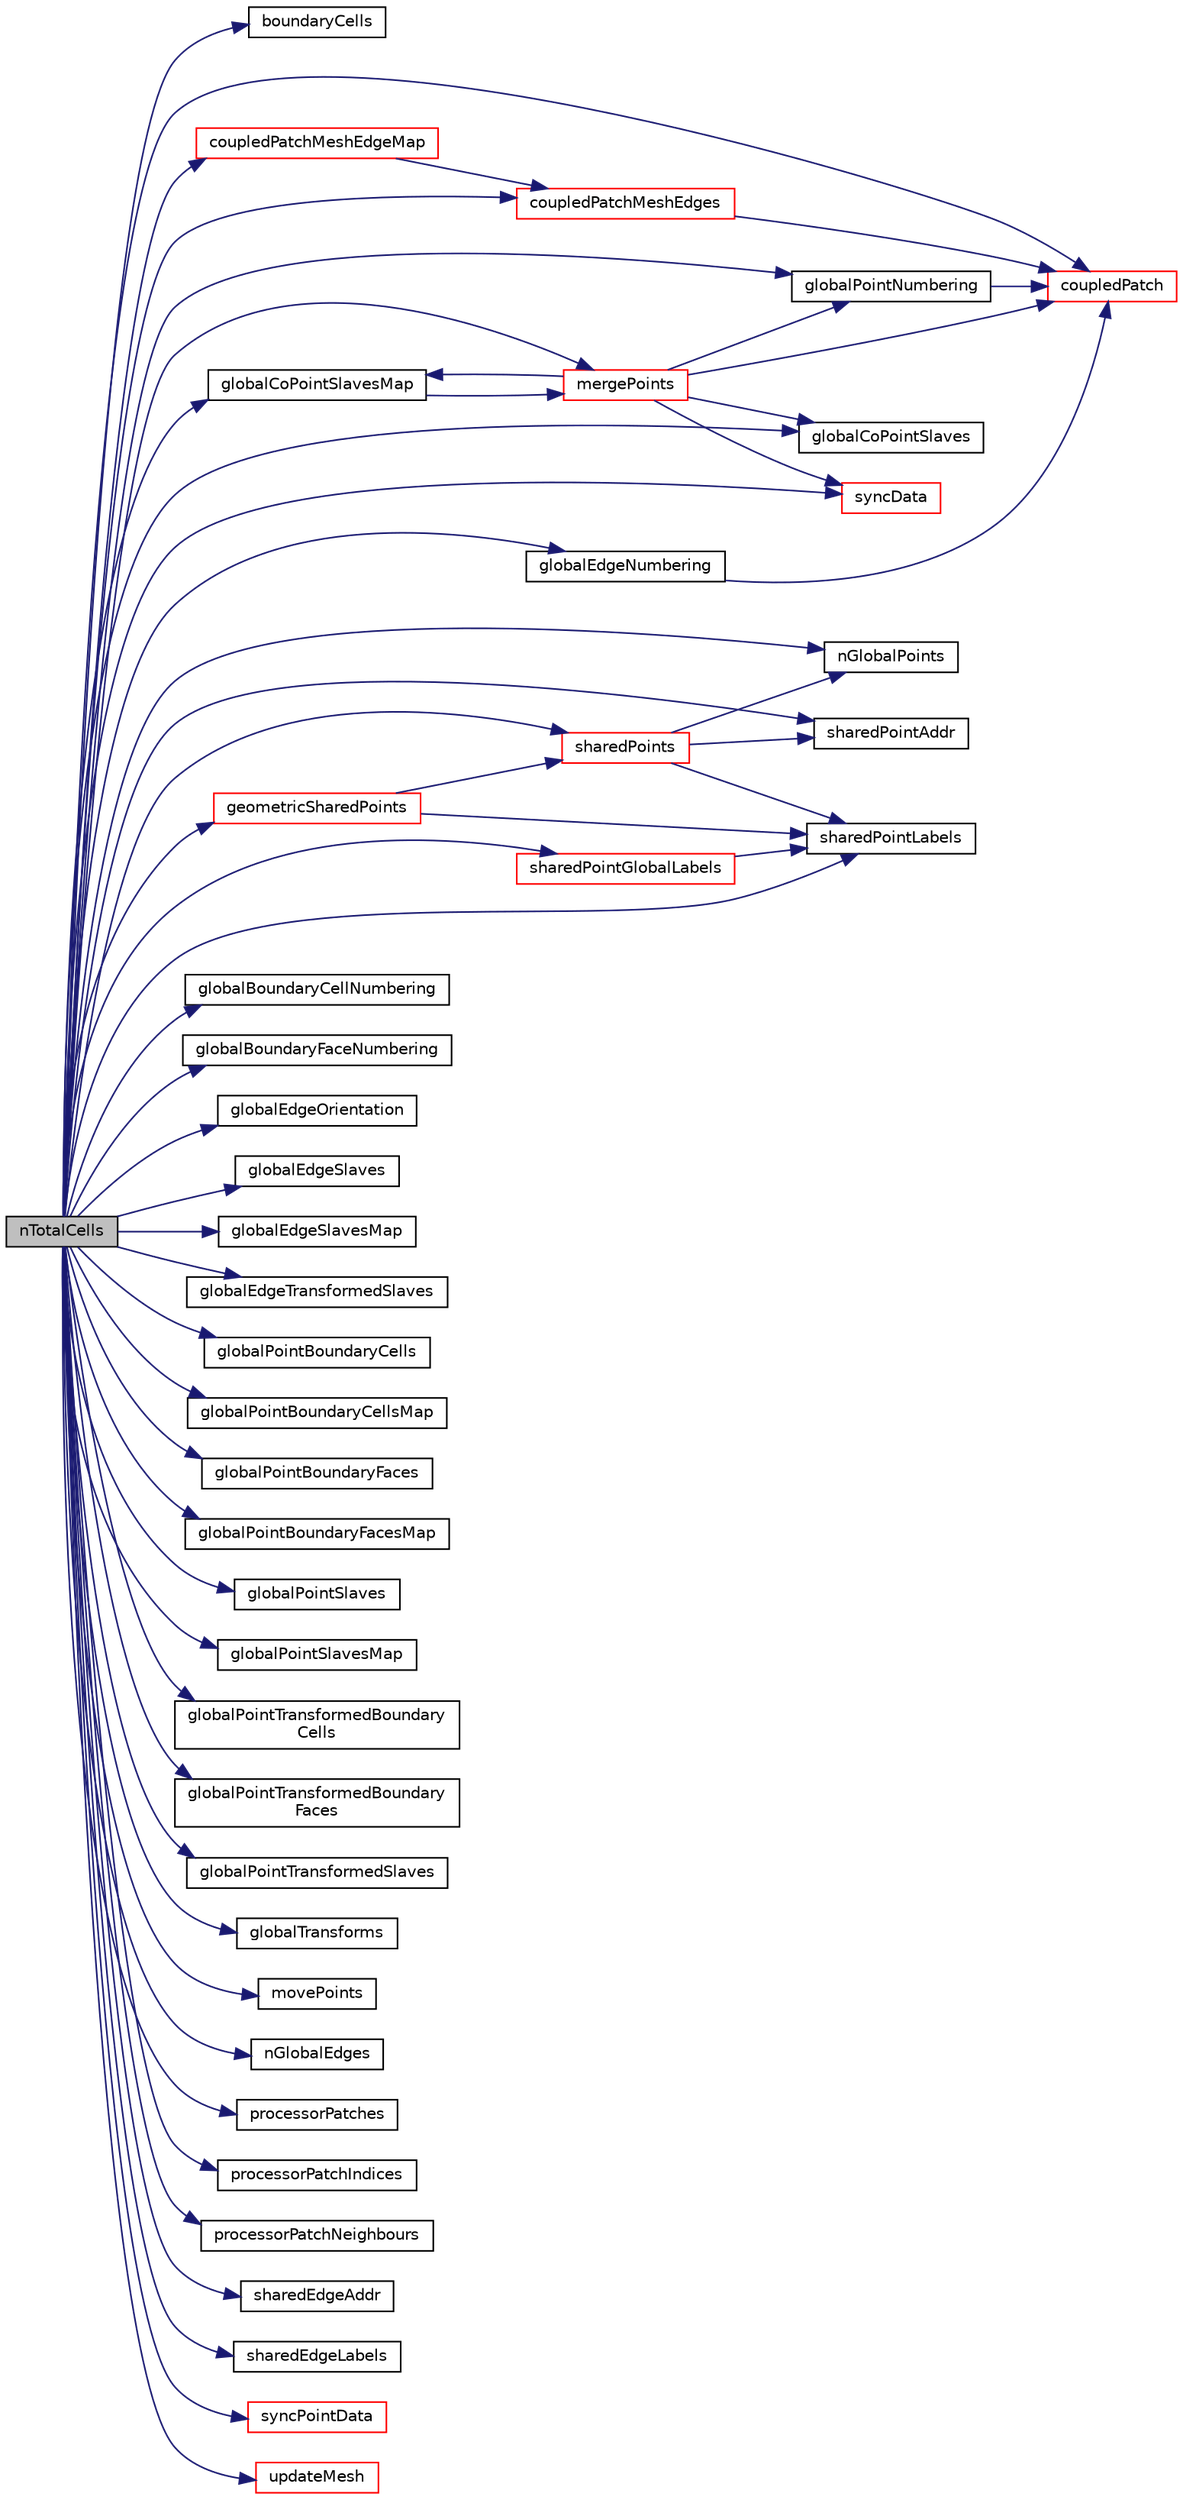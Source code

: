 digraph "nTotalCells"
{
  bgcolor="transparent";
  edge [fontname="Helvetica",fontsize="10",labelfontname="Helvetica",labelfontsize="10"];
  node [fontname="Helvetica",fontsize="10",shape=record];
  rankdir="LR";
  Node1 [label="nTotalCells",height=0.2,width=0.4,color="black", fillcolor="grey75", style="filled", fontcolor="black"];
  Node1 -> Node2 [color="midnightblue",fontsize="10",style="solid",fontname="Helvetica"];
  Node2 [label="boundaryCells",height=0.2,width=0.4,color="black",URL="$a00949.html#abd89d808383f6e1c648e7098db5ac58c",tooltip="From boundary cell to mesh cell. "];
  Node1 -> Node3 [color="midnightblue",fontsize="10",style="solid",fontname="Helvetica"];
  Node3 [label="coupledPatch",height=0.2,width=0.4,color="red",URL="$a00949.html#afbcae5ee9ab7ebe172d3809f611d745d",tooltip="Return patch of all coupled faces. "];
  Node1 -> Node4 [color="midnightblue",fontsize="10",style="solid",fontname="Helvetica"];
  Node4 [label="coupledPatchMeshEdgeMap",height=0.2,width=0.4,color="red",URL="$a00949.html#a68fe01255a021a4fae072146a6274076",tooltip="Return map from mesh edges to coupledPatch edges. "];
  Node4 -> Node5 [color="midnightblue",fontsize="10",style="solid",fontname="Helvetica"];
  Node5 [label="coupledPatchMeshEdges",height=0.2,width=0.4,color="red",URL="$a00949.html#a206c91a48fcb2446ebdd2216f199441f",tooltip="Return map from coupledPatch edges to mesh edges. "];
  Node5 -> Node3 [color="midnightblue",fontsize="10",style="solid",fontname="Helvetica"];
  Node1 -> Node5 [color="midnightblue",fontsize="10",style="solid",fontname="Helvetica"];
  Node1 -> Node6 [color="midnightblue",fontsize="10",style="solid",fontname="Helvetica"];
  Node6 [label="geometricSharedPoints",height=0.2,width=0.4,color="red",URL="$a00949.html#a9514865a59c04a319922b8f49a151ba7",tooltip="Like sharedPoints but keeps cyclic points separate. "];
  Node6 -> Node7 [color="midnightblue",fontsize="10",style="solid",fontname="Helvetica"];
  Node7 [label="sharedPoints",height=0.2,width=0.4,color="red",URL="$a00949.html#a69b81b4b8c33b94c94440bc3d7dc3e88",tooltip="Collect coordinates of shared points on all processors. "];
  Node7 -> Node8 [color="midnightblue",fontsize="10",style="solid",fontname="Helvetica"];
  Node8 [label="nGlobalPoints",height=0.2,width=0.4,color="black",URL="$a00949.html#a36192734fad53b19cb1ee41fb3deb998",tooltip="Return number of globally shared points. "];
  Node7 -> Node9 [color="midnightblue",fontsize="10",style="solid",fontname="Helvetica"];
  Node9 [label="sharedPointAddr",height=0.2,width=0.4,color="black",URL="$a00949.html#a0bc2673d6545cbfc0c558590a8a0cb8f",tooltip="Return addressing into the complete globally shared points. "];
  Node7 -> Node10 [color="midnightblue",fontsize="10",style="solid",fontname="Helvetica"];
  Node10 [label="sharedPointLabels",height=0.2,width=0.4,color="black",URL="$a00949.html#af40f098f2f1db79c818d0ba6b7a1fd42",tooltip="Return indices of local points that are globally shared. "];
  Node6 -> Node10 [color="midnightblue",fontsize="10",style="solid",fontname="Helvetica"];
  Node1 -> Node11 [color="midnightblue",fontsize="10",style="solid",fontname="Helvetica"];
  Node11 [label="globalBoundaryCellNumbering",height=0.2,width=0.4,color="black",URL="$a00949.html#afd21aa8d0d3c07d17271c7ae29982692",tooltip="Numbering of boundary cells is according to boundaryCells() "];
  Node1 -> Node12 [color="midnightblue",fontsize="10",style="solid",fontname="Helvetica"];
  Node12 [label="globalBoundaryFaceNumbering",height=0.2,width=0.4,color="black",URL="$a00949.html#a65cb0910fd37597865619cf548843aa0",tooltip="Numbering of boundary faces is face-mesh.nInternalFaces() "];
  Node1 -> Node13 [color="midnightblue",fontsize="10",style="solid",fontname="Helvetica"];
  Node13 [label="globalCoPointSlaves",height=0.2,width=0.4,color="black",URL="$a00949.html#a1fcda682b7be60ff6140dbc752924d7c"];
  Node1 -> Node14 [color="midnightblue",fontsize="10",style="solid",fontname="Helvetica"];
  Node14 [label="globalCoPointSlavesMap",height=0.2,width=0.4,color="black",URL="$a00949.html#ab52285621ca75e00b03f68a0a65c16bc"];
  Node14 -> Node15 [color="midnightblue",fontsize="10",style="solid",fontname="Helvetica"];
  Node15 [label="mergePoints",height=0.2,width=0.4,color="red",URL="$a00949.html#a88daf4a4726e5a4a41e77ec8827e8fb2",tooltip="Helper for merging (collocated!) mesh point data. "];
  Node15 -> Node3 [color="midnightblue",fontsize="10",style="solid",fontname="Helvetica"];
  Node15 -> Node16 [color="midnightblue",fontsize="10",style="solid",fontname="Helvetica"];
  Node16 [label="globalPointNumbering",height=0.2,width=0.4,color="black",URL="$a00949.html#a76ea4aeaea723e10a265a12de1b4e076",tooltip="Numbering of coupled points is according to coupledPatch. "];
  Node16 -> Node3 [color="midnightblue",fontsize="10",style="solid",fontname="Helvetica"];
  Node15 -> Node13 [color="midnightblue",fontsize="10",style="solid",fontname="Helvetica"];
  Node15 -> Node14 [color="midnightblue",fontsize="10",style="solid",fontname="Helvetica"];
  Node15 -> Node17 [color="midnightblue",fontsize="10",style="solid",fontname="Helvetica"];
  Node17 [label="syncData",height=0.2,width=0.4,color="red",URL="$a00949.html#a81fffc5ec4bfe50dd3ba0a3ca38ee2f1",tooltip="Helper: synchronise data with transforms. "];
  Node1 -> Node18 [color="midnightblue",fontsize="10",style="solid",fontname="Helvetica"];
  Node18 [label="globalEdgeNumbering",height=0.2,width=0.4,color="black",URL="$a00949.html#a685585d59e2be0b937728ac25e561b93"];
  Node18 -> Node3 [color="midnightblue",fontsize="10",style="solid",fontname="Helvetica"];
  Node1 -> Node19 [color="midnightblue",fontsize="10",style="solid",fontname="Helvetica"];
  Node19 [label="globalEdgeOrientation",height=0.2,width=0.4,color="black",URL="$a00949.html#a1298fc60d23950e76ee3a2b73874e1c8",tooltip="Is my edge same orientation as master edge. "];
  Node1 -> Node20 [color="midnightblue",fontsize="10",style="solid",fontname="Helvetica"];
  Node20 [label="globalEdgeSlaves",height=0.2,width=0.4,color="black",URL="$a00949.html#a2fe434058aaa65022a8f6784f9c20cfa"];
  Node1 -> Node21 [color="midnightblue",fontsize="10",style="solid",fontname="Helvetica"];
  Node21 [label="globalEdgeSlavesMap",height=0.2,width=0.4,color="black",URL="$a00949.html#a067b1361a138e9d2c68277599f43ebe6"];
  Node1 -> Node22 [color="midnightblue",fontsize="10",style="solid",fontname="Helvetica"];
  Node22 [label="globalEdgeTransformedSlaves",height=0.2,width=0.4,color="black",URL="$a00949.html#a2c591aed92bccffe0d99b4f1b45a5de0"];
  Node1 -> Node23 [color="midnightblue",fontsize="10",style="solid",fontname="Helvetica"];
  Node23 [label="globalPointBoundaryCells",height=0.2,width=0.4,color="black",URL="$a00949.html#a8282ee27862ac1816cc8f23af2e3a7d1"];
  Node1 -> Node24 [color="midnightblue",fontsize="10",style="solid",fontname="Helvetica"];
  Node24 [label="globalPointBoundaryCellsMap",height=0.2,width=0.4,color="black",URL="$a00949.html#a129f840ab6aec51848f78b9729fe64a9"];
  Node1 -> Node25 [color="midnightblue",fontsize="10",style="solid",fontname="Helvetica"];
  Node25 [label="globalPointBoundaryFaces",height=0.2,width=0.4,color="black",URL="$a00949.html#a312c00277bb50bcf3843c3a08c8642ea"];
  Node1 -> Node26 [color="midnightblue",fontsize="10",style="solid",fontname="Helvetica"];
  Node26 [label="globalPointBoundaryFacesMap",height=0.2,width=0.4,color="black",URL="$a00949.html#a2202dd86fabf30f1eab44a33a9c8f56a"];
  Node1 -> Node16 [color="midnightblue",fontsize="10",style="solid",fontname="Helvetica"];
  Node1 -> Node27 [color="midnightblue",fontsize="10",style="solid",fontname="Helvetica"];
  Node27 [label="globalPointSlaves",height=0.2,width=0.4,color="black",URL="$a00949.html#a46e0f83a5e64f815d61733c92c275f89"];
  Node1 -> Node28 [color="midnightblue",fontsize="10",style="solid",fontname="Helvetica"];
  Node28 [label="globalPointSlavesMap",height=0.2,width=0.4,color="black",URL="$a00949.html#ac273c239bfa0b6bf0c37ece116ce813e"];
  Node1 -> Node29 [color="midnightblue",fontsize="10",style="solid",fontname="Helvetica"];
  Node29 [label="globalPointTransformedBoundary\lCells",height=0.2,width=0.4,color="black",URL="$a00949.html#adbad6117287bd1af50003e06464c2db6"];
  Node1 -> Node30 [color="midnightblue",fontsize="10",style="solid",fontname="Helvetica"];
  Node30 [label="globalPointTransformedBoundary\lFaces",height=0.2,width=0.4,color="black",URL="$a00949.html#ac82996509736db81875d3cecda052a91"];
  Node1 -> Node31 [color="midnightblue",fontsize="10",style="solid",fontname="Helvetica"];
  Node31 [label="globalPointTransformedSlaves",height=0.2,width=0.4,color="black",URL="$a00949.html#a3d0705ed797e2121c43c4bdd2d510f44"];
  Node1 -> Node32 [color="midnightblue",fontsize="10",style="solid",fontname="Helvetica"];
  Node32 [label="globalTransforms",height=0.2,width=0.4,color="black",URL="$a00949.html#a6c50db3dabc2d62e0af8cce92919e697",tooltip="Global transforms numbering. "];
  Node1 -> Node15 [color="midnightblue",fontsize="10",style="solid",fontname="Helvetica"];
  Node1 -> Node33 [color="midnightblue",fontsize="10",style="solid",fontname="Helvetica"];
  Node33 [label="movePoints",height=0.2,width=0.4,color="black",URL="$a00949.html#a0ba77b0b036b107db06bafe301c800f1",tooltip="Update for moving points. "];
  Node1 -> Node34 [color="midnightblue",fontsize="10",style="solid",fontname="Helvetica"];
  Node34 [label="nGlobalEdges",height=0.2,width=0.4,color="black",URL="$a00949.html#a7009dca4882c48e17550943e7f43005b",tooltip="Return number of globally shared edges. Demand-driven. "];
  Node1 -> Node8 [color="midnightblue",fontsize="10",style="solid",fontname="Helvetica"];
  Node1 -> Node35 [color="midnightblue",fontsize="10",style="solid",fontname="Helvetica"];
  Node35 [label="processorPatches",height=0.2,width=0.4,color="black",URL="$a00949.html#a798da454f8757a84dcc3d61ebc83d87c",tooltip="Return list of processor patch labels. "];
  Node1 -> Node36 [color="midnightblue",fontsize="10",style="solid",fontname="Helvetica"];
  Node36 [label="processorPatchIndices",height=0.2,width=0.4,color="black",URL="$a00949.html#a8e836f62b24bed56df3ac82cfd657383",tooltip="Return list of indices into processorPatches_ for each patch. "];
  Node1 -> Node37 [color="midnightblue",fontsize="10",style="solid",fontname="Helvetica"];
  Node37 [label="processorPatchNeighbours",height=0.2,width=0.4,color="black",URL="$a00949.html#ab742ddd1bf50a9eeb3ff54cec2915237",tooltip="Return processorPatchIndices of the neighbours. "];
  Node1 -> Node38 [color="midnightblue",fontsize="10",style="solid",fontname="Helvetica"];
  Node38 [label="sharedEdgeAddr",height=0.2,width=0.4,color="black",URL="$a00949.html#a5082336c19e331472eba8bcbcef56d44",tooltip="Return addressing into the complete globally shared edge. "];
  Node1 -> Node39 [color="midnightblue",fontsize="10",style="solid",fontname="Helvetica"];
  Node39 [label="sharedEdgeLabels",height=0.2,width=0.4,color="black",URL="$a00949.html#ad78653dfabd687626d66d1a1bc336ec7",tooltip="Return indices of local edges that are globally shared. "];
  Node1 -> Node9 [color="midnightblue",fontsize="10",style="solid",fontname="Helvetica"];
  Node1 -> Node40 [color="midnightblue",fontsize="10",style="solid",fontname="Helvetica"];
  Node40 [label="sharedPointGlobalLabels",height=0.2,width=0.4,color="red",URL="$a00949.html#ad792c3d93b64d7531318acf72417f30c",tooltip="Return shared point global labels. Tries to read. "];
  Node40 -> Node10 [color="midnightblue",fontsize="10",style="solid",fontname="Helvetica"];
  Node1 -> Node10 [color="midnightblue",fontsize="10",style="solid",fontname="Helvetica"];
  Node1 -> Node7 [color="midnightblue",fontsize="10",style="solid",fontname="Helvetica"];
  Node1 -> Node17 [color="midnightblue",fontsize="10",style="solid",fontname="Helvetica"];
  Node1 -> Node41 [color="midnightblue",fontsize="10",style="solid",fontname="Helvetica"];
  Node41 [label="syncPointData",height=0.2,width=0.4,color="red",URL="$a00949.html#a862f556fd85e83d080d4decd34cf6aba",tooltip="Helper to synchronise coupled patch point data. "];
  Node1 -> Node42 [color="midnightblue",fontsize="10",style="solid",fontname="Helvetica"];
  Node42 [label="updateMesh",height=0.2,width=0.4,color="red",URL="$a00949.html#ae5693a309a936ac1040dd48c2881677f",tooltip="Change global mesh data given a topological change. Does a. "];
}
